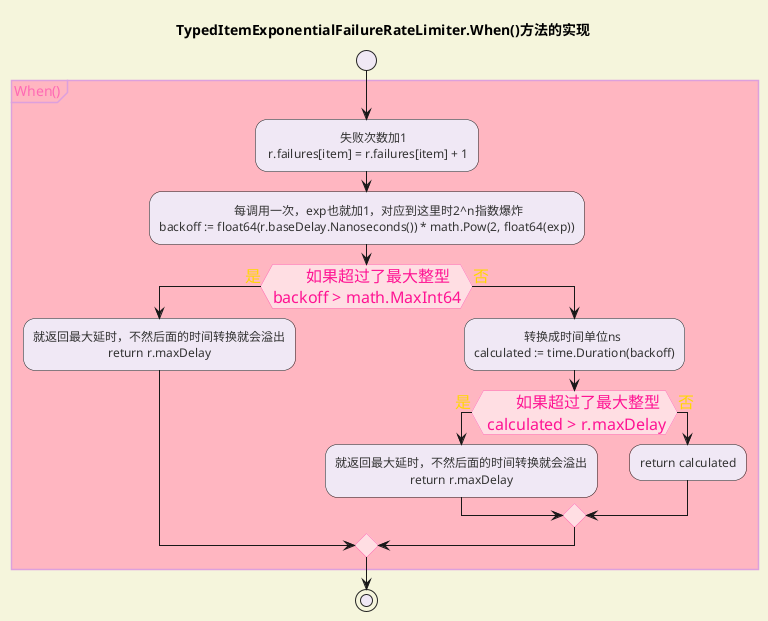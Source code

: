 @startuml
<style>
activityDiagram {
    BackgroundColor #F0E8F5
    BorderColor #FFC0CB
    FontColor #333
    FontName Comic Sans MS
}

diamond {
    BackgroundColor #FFDEE3
    LineColor #FF69B4
    FontColor #FF1493
    FontName Comic Sans MS
    FontSize 16
}

arrow {
    FontColor #FFD700
    FontName Comic Sans MS
    FontSize 16
}

partition {
    LineColor #FF4500
    FontColor #FF6347
    RoundCorner 20
    BackgroundColor #FFE4E1
}

note {
    FontColor #0000FF
    LineColor #8A2BE2
    BackgroundColor #E6E6FA
}

document {
    BackgroundColor #F5F5DC
}

group {
    FontColor #FF69B4
    LineColor #DDA0DD
    BackgroundColor #FFB6C1
}
</style>
title TypedItemExponentialFailureRateLimiter.When()方法的实现

start
group When()
:\t\t\t失败次数加1 \n r.failures[item] = r.failures[item] + 1;
:\t\t\t每调用一次，exp也就加1，对应到这里时2^n指数爆炸
backoff := float64(r.baseDelay.Nanoseconds()) * math.Pow(2, float64(exp));
if (\t如果超过了最大整型\nbackoff > math.MaxInt64) is (是) then
  :就返回最大延时，不然后面的时间转换就会溢出
  \t\t\treturn r.maxDelay;
else (否)
  :\t\t转换成时间单位ns
  calculated := time.Duration(backoff);
  if (\t如果超过了最大整型\n calculated > r.maxDelay) is (是) then
    :就返回最大延时，不然后面的时间转换就会溢出
    \t\t\treturn r.maxDelay;
  else(否)
    :return calculated;
  endif
endif
end group
stop
@enduml